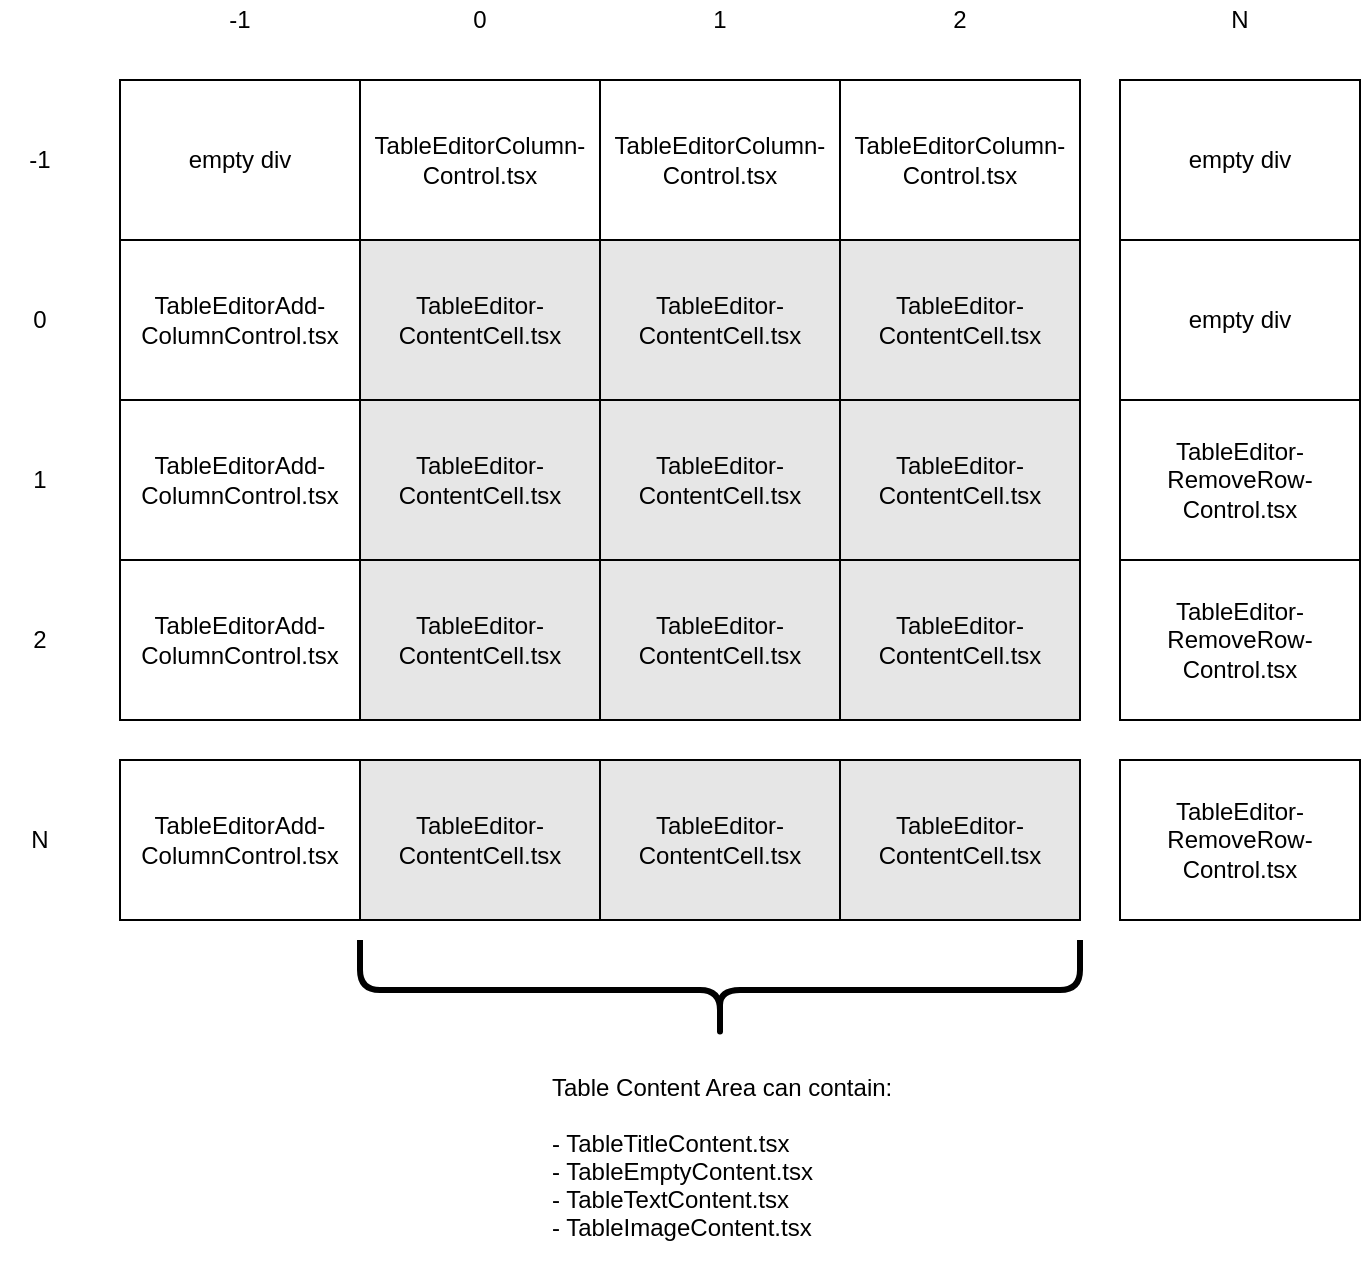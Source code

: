 <mxfile version="14.9.6" type="device"><diagram id="mlXSCbInw82r_RGA4ZEY" name="Page-1"><mxGraphModel dx="1422" dy="816" grid="1" gridSize="10" guides="1" tooltips="1" connect="1" arrows="1" fold="1" page="1" pageScale="1" pageWidth="850" pageHeight="1100" math="0" shadow="0"><root><mxCell id="0"/><mxCell id="1" parent="0"/><mxCell id="8JmiJG6yMFFhOyEHd7Jq-3" value="TableEditorColumn-Control.tsx" style="rounded=0;whiteSpace=wrap;html=1;" vertex="1" parent="1"><mxGeometry x="200" y="120" width="120" height="80" as="geometry"/></mxCell><mxCell id="8JmiJG6yMFFhOyEHd7Jq-5" value="empty div" style="rounded=0;whiteSpace=wrap;html=1;" vertex="1" parent="1"><mxGeometry x="80" y="120" width="120" height="80" as="geometry"/></mxCell><mxCell id="8JmiJG6yMFFhOyEHd7Jq-6" value="TableEditorColumn-Control.tsx" style="rounded=0;whiteSpace=wrap;html=1;" vertex="1" parent="1"><mxGeometry x="320" y="120" width="120" height="80" as="geometry"/></mxCell><mxCell id="8JmiJG6yMFFhOyEHd7Jq-7" value="TableEditorColumn-Control.tsx" style="rounded=0;whiteSpace=wrap;html=1;" vertex="1" parent="1"><mxGeometry x="440" y="120" width="120" height="80" as="geometry"/></mxCell><mxCell id="8JmiJG6yMFFhOyEHd7Jq-8" value="empty div" style="rounded=0;whiteSpace=wrap;html=1;" vertex="1" parent="1"><mxGeometry x="580" y="120" width="120" height="80" as="geometry"/></mxCell><mxCell id="8JmiJG6yMFFhOyEHd7Jq-9" value="TableEditorAdd-&lt;br&gt;ColumnControl.tsx" style="rounded=0;whiteSpace=wrap;html=1;" vertex="1" parent="1"><mxGeometry x="80" y="200" width="120" height="80" as="geometry"/></mxCell><mxCell id="8JmiJG6yMFFhOyEHd7Jq-10" value="TableEditor-&lt;br&gt;ContentCell.tsx" style="rounded=0;whiteSpace=wrap;html=1;fillColor=#E6E6E6;" vertex="1" parent="1"><mxGeometry x="200" y="200" width="120" height="80" as="geometry"/></mxCell><mxCell id="8JmiJG6yMFFhOyEHd7Jq-11" value="TableEditor-&lt;br&gt;ContentCell.tsx" style="rounded=0;whiteSpace=wrap;html=1;fillColor=#E6E6E6;" vertex="1" parent="1"><mxGeometry x="320" y="200" width="120" height="80" as="geometry"/></mxCell><mxCell id="8JmiJG6yMFFhOyEHd7Jq-12" value="TableEditor-&lt;br&gt;ContentCell.tsx" style="rounded=0;whiteSpace=wrap;html=1;fillColor=#E6E6E6;" vertex="1" parent="1"><mxGeometry x="440" y="200" width="120" height="80" as="geometry"/></mxCell><mxCell id="8JmiJG6yMFFhOyEHd7Jq-13" value="empty div" style="rounded=0;whiteSpace=wrap;html=1;" vertex="1" parent="1"><mxGeometry x="580" y="200" width="120" height="80" as="geometry"/></mxCell><mxCell id="8JmiJG6yMFFhOyEHd7Jq-14" value="0" style="text;html=1;strokeColor=none;fillColor=none;align=center;verticalAlign=middle;whiteSpace=wrap;rounded=0;" vertex="1" parent="1"><mxGeometry x="20" y="230" width="40" height="20" as="geometry"/></mxCell><mxCell id="8JmiJG6yMFFhOyEHd7Jq-15" value="-1" style="text;html=1;strokeColor=none;fillColor=none;align=center;verticalAlign=middle;whiteSpace=wrap;rounded=0;" vertex="1" parent="1"><mxGeometry x="120" y="80" width="40" height="20" as="geometry"/></mxCell><mxCell id="8JmiJG6yMFFhOyEHd7Jq-16" value="-1" style="text;html=1;strokeColor=none;fillColor=none;align=center;verticalAlign=middle;whiteSpace=wrap;rounded=0;" vertex="1" parent="1"><mxGeometry x="20" y="150" width="40" height="20" as="geometry"/></mxCell><mxCell id="8JmiJG6yMFFhOyEHd7Jq-17" value="0" style="text;html=1;strokeColor=none;fillColor=none;align=center;verticalAlign=middle;whiteSpace=wrap;rounded=0;" vertex="1" parent="1"><mxGeometry x="240" y="80" width="40" height="20" as="geometry"/></mxCell><mxCell id="8JmiJG6yMFFhOyEHd7Jq-18" value="1" style="text;html=1;strokeColor=none;fillColor=none;align=center;verticalAlign=middle;whiteSpace=wrap;rounded=0;" vertex="1" parent="1"><mxGeometry x="360" y="80" width="40" height="20" as="geometry"/></mxCell><mxCell id="8JmiJG6yMFFhOyEHd7Jq-19" value="2" style="text;html=1;strokeColor=none;fillColor=none;align=center;verticalAlign=middle;whiteSpace=wrap;rounded=0;" vertex="1" parent="1"><mxGeometry x="480" y="80" width="40" height="20" as="geometry"/></mxCell><mxCell id="8JmiJG6yMFFhOyEHd7Jq-20" value="N" style="text;html=1;strokeColor=none;fillColor=none;align=center;verticalAlign=middle;whiteSpace=wrap;rounded=0;" vertex="1" parent="1"><mxGeometry x="620" y="80" width="40" height="20" as="geometry"/></mxCell><mxCell id="8JmiJG6yMFFhOyEHd7Jq-21" value="TableEditorAdd-&lt;br&gt;ColumnControl.tsx" style="rounded=0;whiteSpace=wrap;html=1;" vertex="1" parent="1"><mxGeometry x="80" y="280" width="120" height="80" as="geometry"/></mxCell><mxCell id="8JmiJG6yMFFhOyEHd7Jq-22" value="TableEditor-&lt;br&gt;ContentCell.tsx" style="rounded=0;whiteSpace=wrap;html=1;fillColor=#E6E6E6;" vertex="1" parent="1"><mxGeometry x="200" y="280" width="120" height="80" as="geometry"/></mxCell><mxCell id="8JmiJG6yMFFhOyEHd7Jq-23" value="TableEditor-&lt;br&gt;ContentCell.tsx" style="rounded=0;whiteSpace=wrap;html=1;fillColor=#E6E6E6;" vertex="1" parent="1"><mxGeometry x="320" y="280" width="120" height="80" as="geometry"/></mxCell><mxCell id="8JmiJG6yMFFhOyEHd7Jq-24" value="TableEditor-&lt;br&gt;ContentCell.tsx" style="rounded=0;whiteSpace=wrap;html=1;fillColor=#E6E6E6;" vertex="1" parent="1"><mxGeometry x="440" y="280" width="120" height="80" as="geometry"/></mxCell><mxCell id="8JmiJG6yMFFhOyEHd7Jq-25" value="TableEditor-RemoveRow-Control.tsx" style="rounded=0;whiteSpace=wrap;html=1;" vertex="1" parent="1"><mxGeometry x="580" y="280" width="120" height="80" as="geometry"/></mxCell><mxCell id="8JmiJG6yMFFhOyEHd7Jq-27" value="1" style="text;html=1;strokeColor=none;fillColor=none;align=center;verticalAlign=middle;whiteSpace=wrap;rounded=0;" vertex="1" parent="1"><mxGeometry x="20" y="310" width="40" height="20" as="geometry"/></mxCell><mxCell id="8JmiJG6yMFFhOyEHd7Jq-28" value="TableEditorAdd-&lt;br&gt;ColumnControl.tsx" style="rounded=0;whiteSpace=wrap;html=1;" vertex="1" parent="1"><mxGeometry x="80" y="360" width="120" height="80" as="geometry"/></mxCell><mxCell id="8JmiJG6yMFFhOyEHd7Jq-29" value="TableEditor-&lt;br&gt;ContentCell.tsx" style="rounded=0;whiteSpace=wrap;html=1;fillColor=#E6E6E6;" vertex="1" parent="1"><mxGeometry x="200" y="360" width="120" height="80" as="geometry"/></mxCell><mxCell id="8JmiJG6yMFFhOyEHd7Jq-30" value="TableEditor-&lt;br&gt;ContentCell.tsx" style="rounded=0;whiteSpace=wrap;html=1;fillColor=#E6E6E6;" vertex="1" parent="1"><mxGeometry x="320" y="360" width="120" height="80" as="geometry"/></mxCell><mxCell id="8JmiJG6yMFFhOyEHd7Jq-31" value="TableEditor-&lt;br&gt;ContentCell.tsx" style="rounded=0;whiteSpace=wrap;html=1;fillColor=#E6E6E6;" vertex="1" parent="1"><mxGeometry x="440" y="360" width="120" height="80" as="geometry"/></mxCell><mxCell id="8JmiJG6yMFFhOyEHd7Jq-32" value="TableEditor-RemoveRow-Control.tsx" style="rounded=0;whiteSpace=wrap;html=1;" vertex="1" parent="1"><mxGeometry x="580" y="360" width="120" height="80" as="geometry"/></mxCell><mxCell id="8JmiJG6yMFFhOyEHd7Jq-33" value="2" style="text;html=1;strokeColor=none;fillColor=none;align=center;verticalAlign=middle;whiteSpace=wrap;rounded=0;" vertex="1" parent="1"><mxGeometry x="20" y="390" width="40" height="20" as="geometry"/></mxCell><mxCell id="8JmiJG6yMFFhOyEHd7Jq-34" value="TableEditorAdd-&lt;br&gt;ColumnControl.tsx" style="rounded=0;whiteSpace=wrap;html=1;" vertex="1" parent="1"><mxGeometry x="80" y="460" width="120" height="80" as="geometry"/></mxCell><mxCell id="8JmiJG6yMFFhOyEHd7Jq-35" value="TableEditor-&lt;br&gt;ContentCell.tsx" style="rounded=0;whiteSpace=wrap;html=1;fillColor=#E6E6E6;" vertex="1" parent="1"><mxGeometry x="200" y="460" width="120" height="80" as="geometry"/></mxCell><mxCell id="8JmiJG6yMFFhOyEHd7Jq-36" value="TableEditor-&lt;br&gt;ContentCell.tsx" style="rounded=0;whiteSpace=wrap;html=1;fillColor=#E6E6E6;" vertex="1" parent="1"><mxGeometry x="320" y="460" width="120" height="80" as="geometry"/></mxCell><mxCell id="8JmiJG6yMFFhOyEHd7Jq-37" value="TableEditor-&lt;br&gt;ContentCell.tsx" style="rounded=0;whiteSpace=wrap;html=1;fillColor=#E6E6E6;" vertex="1" parent="1"><mxGeometry x="440" y="460" width="120" height="80" as="geometry"/></mxCell><mxCell id="8JmiJG6yMFFhOyEHd7Jq-38" value="TableEditor-RemoveRow-Control.tsx" style="rounded=0;whiteSpace=wrap;html=1;" vertex="1" parent="1"><mxGeometry x="580" y="460" width="120" height="80" as="geometry"/></mxCell><mxCell id="8JmiJG6yMFFhOyEHd7Jq-39" value="N" style="text;html=1;strokeColor=none;fillColor=none;align=center;verticalAlign=middle;whiteSpace=wrap;rounded=0;" vertex="1" parent="1"><mxGeometry x="20" y="490" width="40" height="20" as="geometry"/></mxCell><mxCell id="8JmiJG6yMFFhOyEHd7Jq-40" value="" style="shape=curlyBracket;whiteSpace=wrap;html=1;rounded=1;fillColor=#E6E6E6;rotation=-90;strokeWidth=3;" vertex="1" parent="1"><mxGeometry x="355" y="395" width="50" height="360" as="geometry"/></mxCell><mxCell id="8JmiJG6yMFFhOyEHd7Jq-41" value="Table Content Area can contain:&#10;&#10;- TableTitleContent.tsx&#10;- TableEmptyContent.tsx&#10;- TableTextContent.tsx&#10;- TableImageContent.tsx&#10;" style="text;strokeColor=none;fillColor=none;align=left;verticalAlign=top;spacingLeft=4;spacingRight=4;overflow=hidden;rotatable=0;points=[[0,0.5],[1,0.5]];portConstraint=eastwest;" vertex="1" parent="1"><mxGeometry x="290" y="610" width="210" height="100" as="geometry"/></mxCell></root></mxGraphModel></diagram></mxfile>